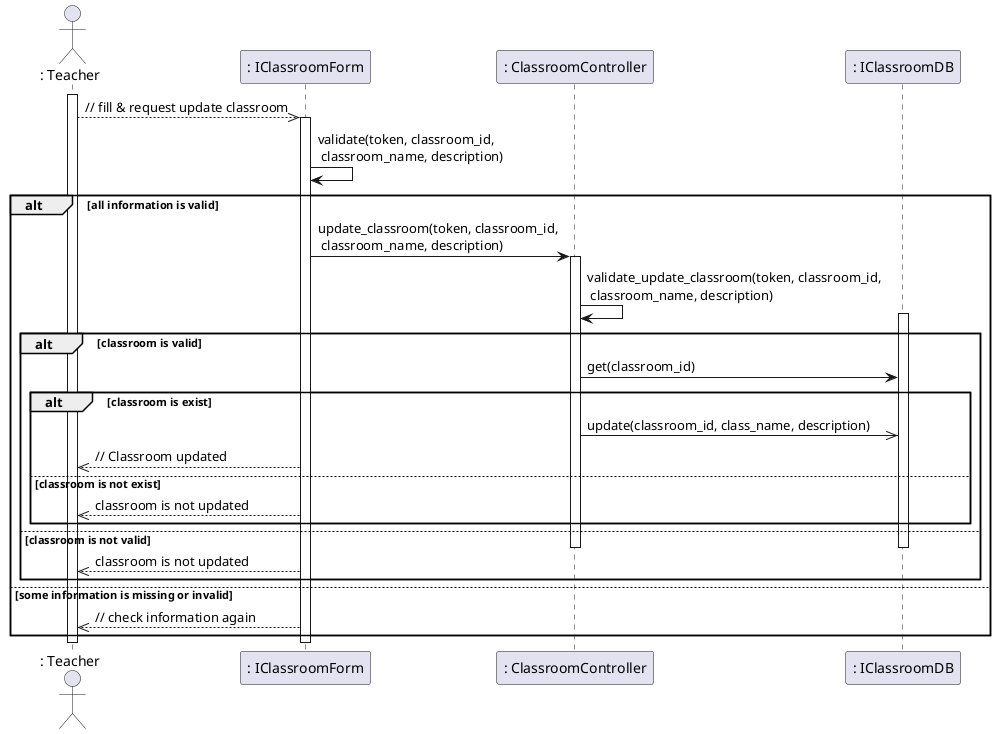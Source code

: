 @startuml updateClass
actor ": Teacher"
activate ": Teacher"
": Teacher" -->> ": IClassroomForm": // fill & request update classroom
activate ": IClassroomForm"
": IClassroomForm" -> ": IClassroomForm": validate(token, classroom_id,\n classroom_name, description)
alt all information is valid
    ": IClassroomForm" -> ": ClassroomController": update_classroom(token, classroom_id,\n classroom_name, description)
    activate ": ClassroomController"
    ": ClassroomController" -> ": ClassroomController": validate_update_classroom(token, classroom_id,\n classroom_name, description)
    activate ": IClassroomDB"
    alt classroom is valid
        ": ClassroomController" -> ": IClassroomDB": get(classroom_id)
        alt classroom is exist
            ": ClassroomController" ->> ": IClassroomDB": update(classroom_id, class_name, description)
            ": IClassroomForm" -->> ": Teacher": // Classroom updated
        else classroom is not exist
            ": IClassroomForm" -->> ": Teacher": classroom is not updated
        end
    else classroom is not valid
        deactivate ": IClassroomDB"
        deactivate ": ClassroomController"
        ": IClassroomForm" -->> ": Teacher": classroom is not updated
    end
else some information is missing or invalid
    ": IClassroomForm" -->> ": Teacher": // check information again
end

deactivate ": IClassroomForm"
deactivate ": Teacher"

@enduml